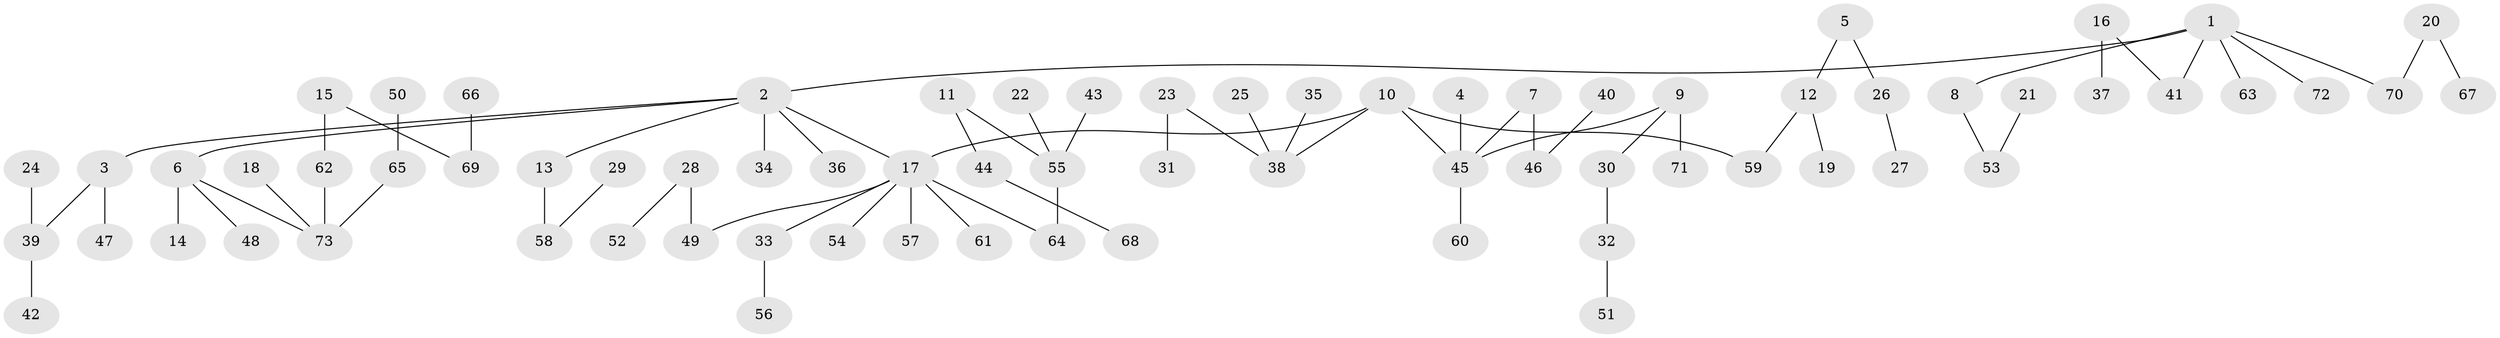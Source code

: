 // original degree distribution, {6: 0.02054794520547945, 5: 0.0273972602739726, 4: 0.0684931506849315, 3: 0.17123287671232876, 2: 0.22602739726027396, 1: 0.4863013698630137}
// Generated by graph-tools (version 1.1) at 2025/02/03/09/25 03:02:27]
// undirected, 73 vertices, 72 edges
graph export_dot {
graph [start="1"]
  node [color=gray90,style=filled];
  1;
  2;
  3;
  4;
  5;
  6;
  7;
  8;
  9;
  10;
  11;
  12;
  13;
  14;
  15;
  16;
  17;
  18;
  19;
  20;
  21;
  22;
  23;
  24;
  25;
  26;
  27;
  28;
  29;
  30;
  31;
  32;
  33;
  34;
  35;
  36;
  37;
  38;
  39;
  40;
  41;
  42;
  43;
  44;
  45;
  46;
  47;
  48;
  49;
  50;
  51;
  52;
  53;
  54;
  55;
  56;
  57;
  58;
  59;
  60;
  61;
  62;
  63;
  64;
  65;
  66;
  67;
  68;
  69;
  70;
  71;
  72;
  73;
  1 -- 2 [weight=1.0];
  1 -- 8 [weight=1.0];
  1 -- 41 [weight=1.0];
  1 -- 63 [weight=1.0];
  1 -- 70 [weight=1.0];
  1 -- 72 [weight=1.0];
  2 -- 3 [weight=1.0];
  2 -- 6 [weight=1.0];
  2 -- 13 [weight=1.0];
  2 -- 17 [weight=1.0];
  2 -- 34 [weight=1.0];
  2 -- 36 [weight=1.0];
  3 -- 39 [weight=1.0];
  3 -- 47 [weight=1.0];
  4 -- 45 [weight=1.0];
  5 -- 12 [weight=1.0];
  5 -- 26 [weight=1.0];
  6 -- 14 [weight=1.0];
  6 -- 48 [weight=1.0];
  6 -- 73 [weight=1.0];
  7 -- 45 [weight=1.0];
  7 -- 46 [weight=1.0];
  8 -- 53 [weight=1.0];
  9 -- 30 [weight=1.0];
  9 -- 45 [weight=1.0];
  9 -- 71 [weight=1.0];
  10 -- 17 [weight=1.0];
  10 -- 38 [weight=1.0];
  10 -- 45 [weight=1.0];
  10 -- 59 [weight=1.0];
  11 -- 44 [weight=1.0];
  11 -- 55 [weight=1.0];
  12 -- 19 [weight=1.0];
  12 -- 59 [weight=1.0];
  13 -- 58 [weight=1.0];
  15 -- 62 [weight=1.0];
  15 -- 69 [weight=1.0];
  16 -- 37 [weight=1.0];
  16 -- 41 [weight=1.0];
  17 -- 33 [weight=1.0];
  17 -- 49 [weight=1.0];
  17 -- 54 [weight=1.0];
  17 -- 57 [weight=1.0];
  17 -- 61 [weight=1.0];
  17 -- 64 [weight=1.0];
  18 -- 73 [weight=1.0];
  20 -- 67 [weight=1.0];
  20 -- 70 [weight=1.0];
  21 -- 53 [weight=1.0];
  22 -- 55 [weight=1.0];
  23 -- 31 [weight=1.0];
  23 -- 38 [weight=1.0];
  24 -- 39 [weight=1.0];
  25 -- 38 [weight=1.0];
  26 -- 27 [weight=1.0];
  28 -- 49 [weight=1.0];
  28 -- 52 [weight=1.0];
  29 -- 58 [weight=1.0];
  30 -- 32 [weight=1.0];
  32 -- 51 [weight=1.0];
  33 -- 56 [weight=1.0];
  35 -- 38 [weight=1.0];
  39 -- 42 [weight=1.0];
  40 -- 46 [weight=1.0];
  43 -- 55 [weight=1.0];
  44 -- 68 [weight=1.0];
  45 -- 60 [weight=1.0];
  50 -- 65 [weight=1.0];
  55 -- 64 [weight=1.0];
  62 -- 73 [weight=1.0];
  65 -- 73 [weight=1.0];
  66 -- 69 [weight=1.0];
}
